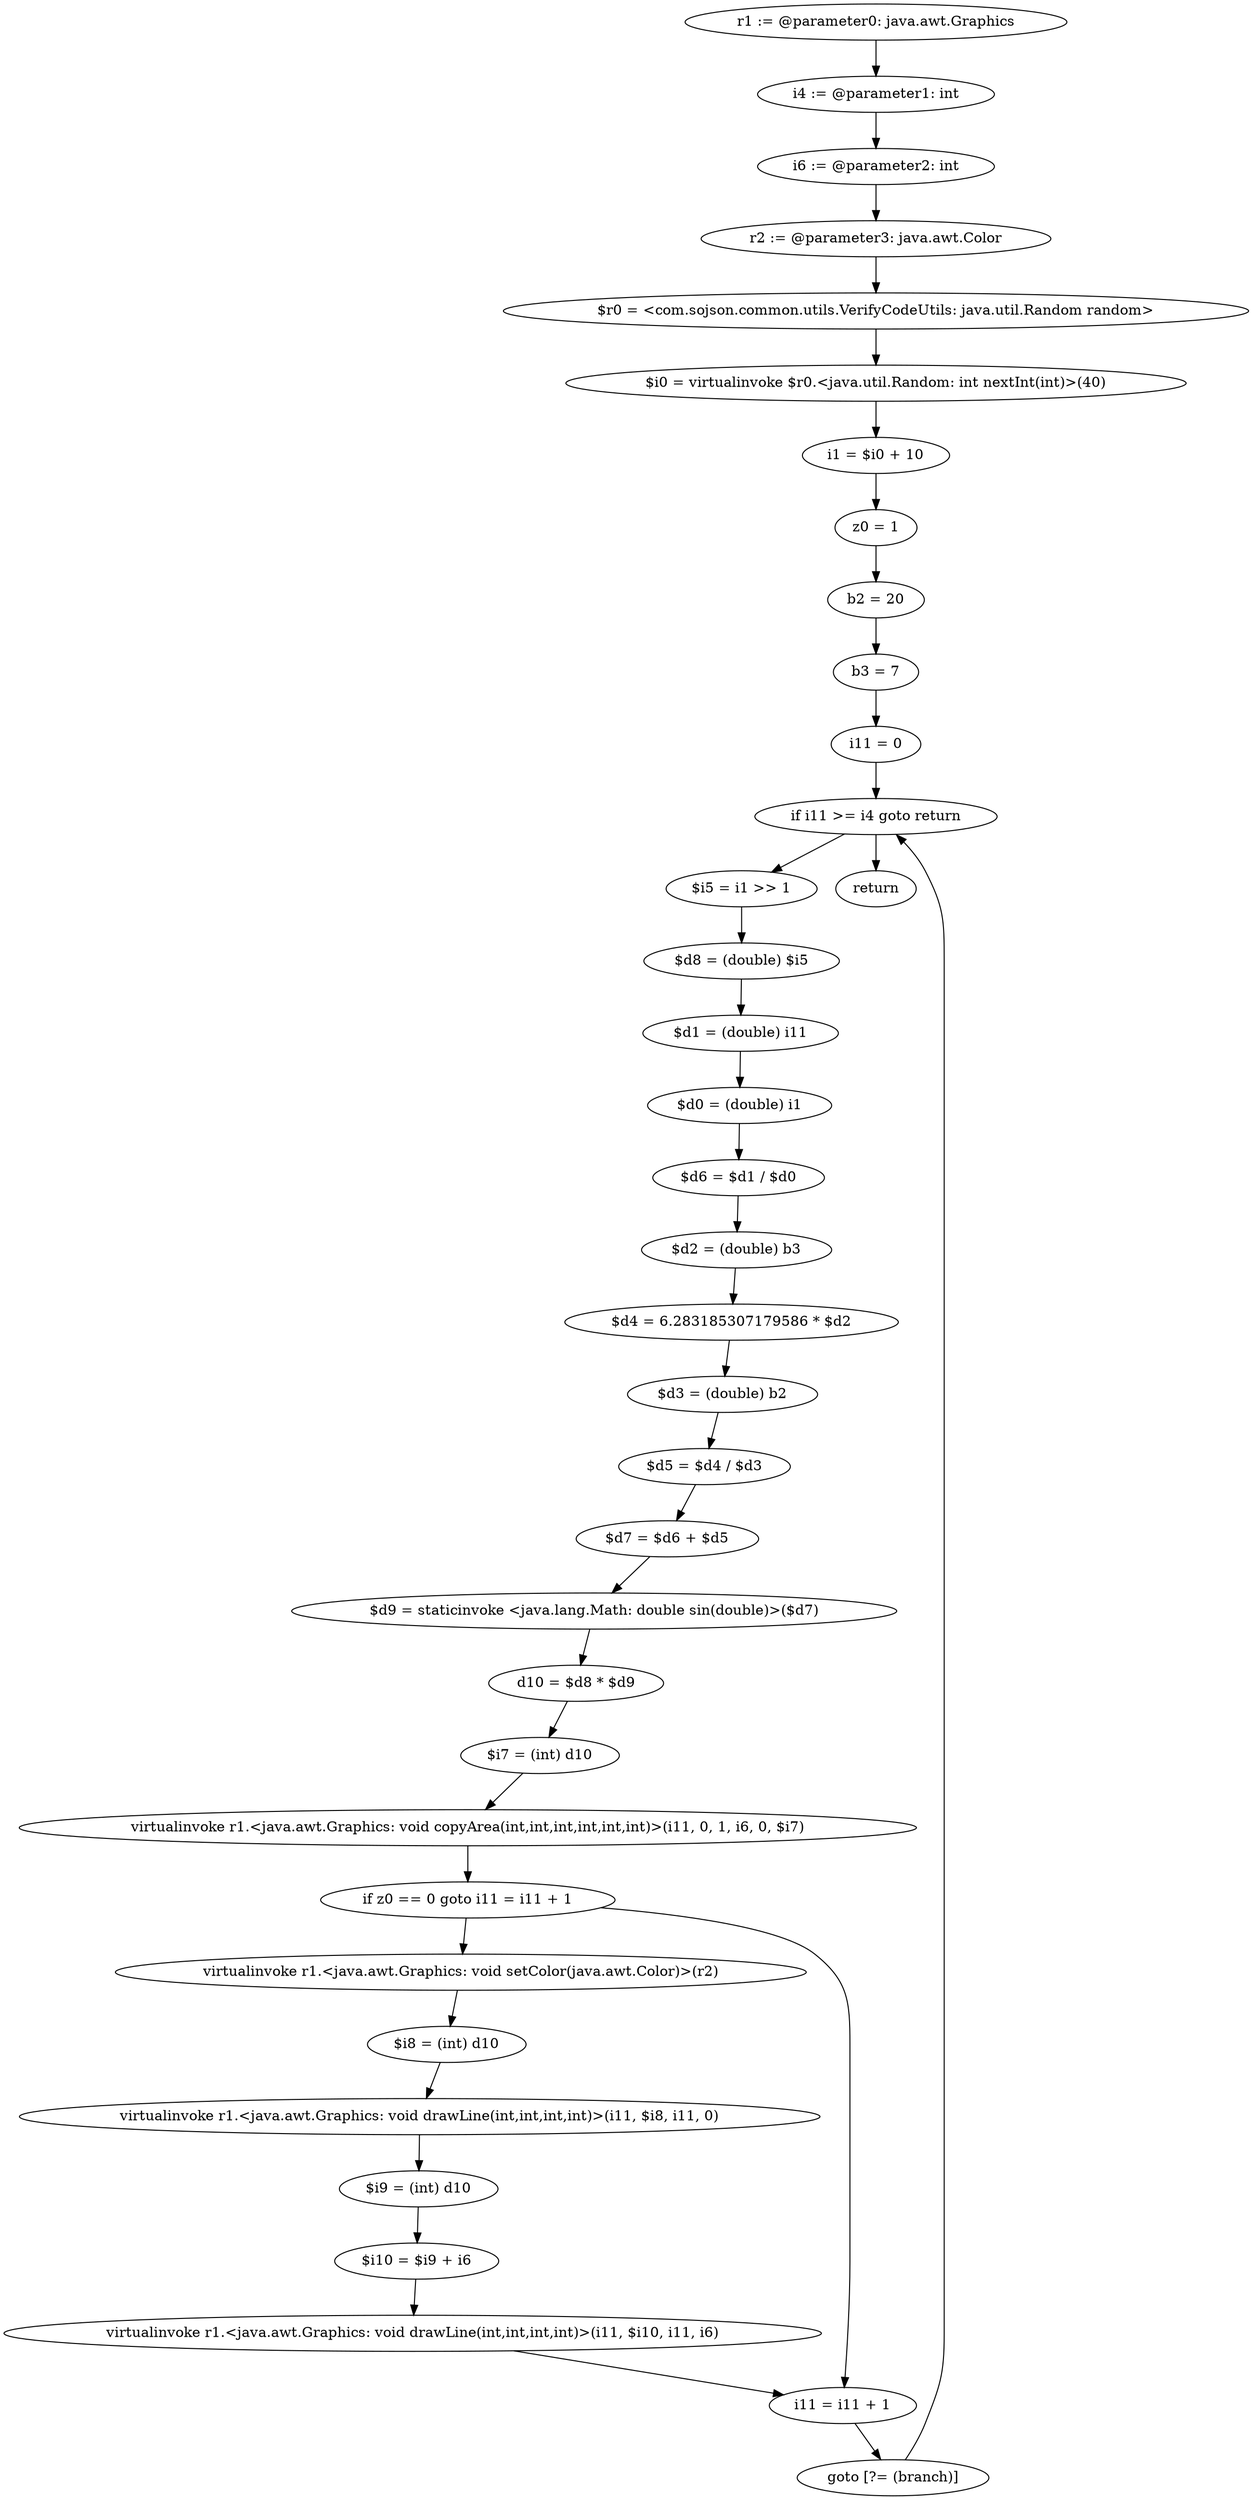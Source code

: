 digraph "unitGraph" {
    "r1 := @parameter0: java.awt.Graphics"
    "i4 := @parameter1: int"
    "i6 := @parameter2: int"
    "r2 := @parameter3: java.awt.Color"
    "$r0 = <com.sojson.common.utils.VerifyCodeUtils: java.util.Random random>"
    "$i0 = virtualinvoke $r0.<java.util.Random: int nextInt(int)>(40)"
    "i1 = $i0 + 10"
    "z0 = 1"
    "b2 = 20"
    "b3 = 7"
    "i11 = 0"
    "if i11 >= i4 goto return"
    "$i5 = i1 >> 1"
    "$d8 = (double) $i5"
    "$d1 = (double) i11"
    "$d0 = (double) i1"
    "$d6 = $d1 / $d0"
    "$d2 = (double) b3"
    "$d4 = 6.283185307179586 * $d2"
    "$d3 = (double) b2"
    "$d5 = $d4 / $d3"
    "$d7 = $d6 + $d5"
    "$d9 = staticinvoke <java.lang.Math: double sin(double)>($d7)"
    "d10 = $d8 * $d9"
    "$i7 = (int) d10"
    "virtualinvoke r1.<java.awt.Graphics: void copyArea(int,int,int,int,int,int)>(i11, 0, 1, i6, 0, $i7)"
    "if z0 == 0 goto i11 = i11 + 1"
    "virtualinvoke r1.<java.awt.Graphics: void setColor(java.awt.Color)>(r2)"
    "$i8 = (int) d10"
    "virtualinvoke r1.<java.awt.Graphics: void drawLine(int,int,int,int)>(i11, $i8, i11, 0)"
    "$i9 = (int) d10"
    "$i10 = $i9 + i6"
    "virtualinvoke r1.<java.awt.Graphics: void drawLine(int,int,int,int)>(i11, $i10, i11, i6)"
    "i11 = i11 + 1"
    "goto [?= (branch)]"
    "return"
    "r1 := @parameter0: java.awt.Graphics"->"i4 := @parameter1: int";
    "i4 := @parameter1: int"->"i6 := @parameter2: int";
    "i6 := @parameter2: int"->"r2 := @parameter3: java.awt.Color";
    "r2 := @parameter3: java.awt.Color"->"$r0 = <com.sojson.common.utils.VerifyCodeUtils: java.util.Random random>";
    "$r0 = <com.sojson.common.utils.VerifyCodeUtils: java.util.Random random>"->"$i0 = virtualinvoke $r0.<java.util.Random: int nextInt(int)>(40)";
    "$i0 = virtualinvoke $r0.<java.util.Random: int nextInt(int)>(40)"->"i1 = $i0 + 10";
    "i1 = $i0 + 10"->"z0 = 1";
    "z0 = 1"->"b2 = 20";
    "b2 = 20"->"b3 = 7";
    "b3 = 7"->"i11 = 0";
    "i11 = 0"->"if i11 >= i4 goto return";
    "if i11 >= i4 goto return"->"$i5 = i1 >> 1";
    "if i11 >= i4 goto return"->"return";
    "$i5 = i1 >> 1"->"$d8 = (double) $i5";
    "$d8 = (double) $i5"->"$d1 = (double) i11";
    "$d1 = (double) i11"->"$d0 = (double) i1";
    "$d0 = (double) i1"->"$d6 = $d1 / $d0";
    "$d6 = $d1 / $d0"->"$d2 = (double) b3";
    "$d2 = (double) b3"->"$d4 = 6.283185307179586 * $d2";
    "$d4 = 6.283185307179586 * $d2"->"$d3 = (double) b2";
    "$d3 = (double) b2"->"$d5 = $d4 / $d3";
    "$d5 = $d4 / $d3"->"$d7 = $d6 + $d5";
    "$d7 = $d6 + $d5"->"$d9 = staticinvoke <java.lang.Math: double sin(double)>($d7)";
    "$d9 = staticinvoke <java.lang.Math: double sin(double)>($d7)"->"d10 = $d8 * $d9";
    "d10 = $d8 * $d9"->"$i7 = (int) d10";
    "$i7 = (int) d10"->"virtualinvoke r1.<java.awt.Graphics: void copyArea(int,int,int,int,int,int)>(i11, 0, 1, i6, 0, $i7)";
    "virtualinvoke r1.<java.awt.Graphics: void copyArea(int,int,int,int,int,int)>(i11, 0, 1, i6, 0, $i7)"->"if z0 == 0 goto i11 = i11 + 1";
    "if z0 == 0 goto i11 = i11 + 1"->"virtualinvoke r1.<java.awt.Graphics: void setColor(java.awt.Color)>(r2)";
    "if z0 == 0 goto i11 = i11 + 1"->"i11 = i11 + 1";
    "virtualinvoke r1.<java.awt.Graphics: void setColor(java.awt.Color)>(r2)"->"$i8 = (int) d10";
    "$i8 = (int) d10"->"virtualinvoke r1.<java.awt.Graphics: void drawLine(int,int,int,int)>(i11, $i8, i11, 0)";
    "virtualinvoke r1.<java.awt.Graphics: void drawLine(int,int,int,int)>(i11, $i8, i11, 0)"->"$i9 = (int) d10";
    "$i9 = (int) d10"->"$i10 = $i9 + i6";
    "$i10 = $i9 + i6"->"virtualinvoke r1.<java.awt.Graphics: void drawLine(int,int,int,int)>(i11, $i10, i11, i6)";
    "virtualinvoke r1.<java.awt.Graphics: void drawLine(int,int,int,int)>(i11, $i10, i11, i6)"->"i11 = i11 + 1";
    "i11 = i11 + 1"->"goto [?= (branch)]";
    "goto [?= (branch)]"->"if i11 >= i4 goto return";
}
